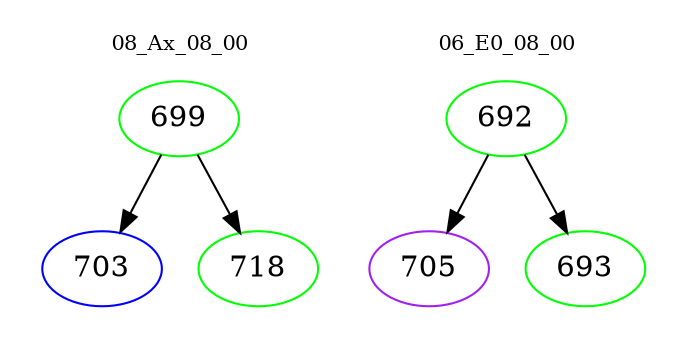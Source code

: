 digraph{
subgraph cluster_0 {
color = white
label = "08_Ax_08_00";
fontsize=10;
T0_699 [label="699", color="green"]
T0_699 -> T0_703 [color="black"]
T0_703 [label="703", color="blue"]
T0_699 -> T0_718 [color="black"]
T0_718 [label="718", color="green"]
}
subgraph cluster_1 {
color = white
label = "06_E0_08_00";
fontsize=10;
T1_692 [label="692", color="green"]
T1_692 -> T1_705 [color="black"]
T1_705 [label="705", color="purple"]
T1_692 -> T1_693 [color="black"]
T1_693 [label="693", color="green"]
}
}
